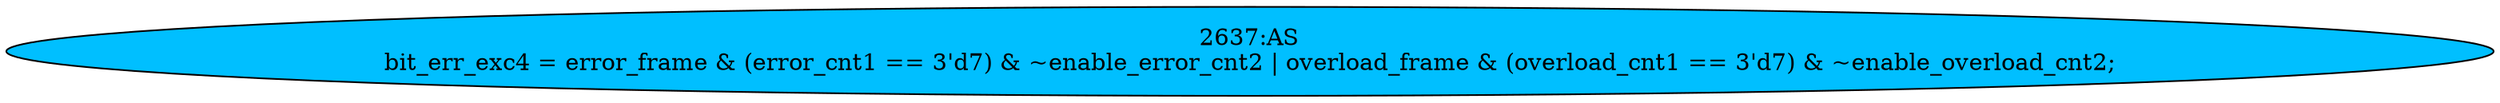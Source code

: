 strict digraph "" {
	node [label="\N"];
	"2637:AS"	 [ast="<pyverilog.vparser.ast.Assign object at 0x7f44f6b5e3d0>",
		def_var="['bit_err_exc4']",
		fillcolor=deepskyblue,
		label="2637:AS
bit_err_exc4 = error_frame & (error_cnt1 == 3'd7) & ~enable_error_cnt2 | overload_frame & (overload_cnt1 == 3'd7) & ~enable_\
overload_cnt2;",
		statements="[]",
		style=filled,
		typ=Assign,
		use_var="['error_frame', 'error_cnt1', 'enable_error_cnt2', 'overload_frame', 'overload_cnt1', 'enable_overload_cnt2']"];
}
